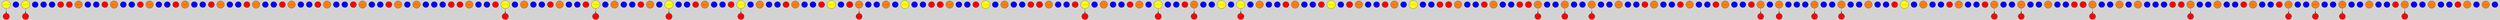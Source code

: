 digraph {
graph [pad="0.212,0.055" bgcolor=lightgray]
node [style=filled]
LS_w32_c0_r0_mem [shape="circle" width=0.5 fontsize=4 fillcolor="#ffff00" pos="0,0!"]
LS_w32_c0_r0_mem_inPinA [shape="circle" width=0.1 fontsize=1 fillcolor="#0000ff" pos="-0.6,0.6!"]
LS_w32_c0_r3_mem [shape="circle" width=0.5 fontsize=4 fillcolor="#ffff00" pos="0,9!"]
LS_w32_c0_r3_mem_inPinA [shape="circle" width=0.1 fontsize=1 fillcolor="#0000ff" pos="-0.6,9.6!"]
pe_w32_c1_r2_alu_inPinB [shape="circle" width=0.1 fontsize=1 fillcolor="#0000ff" pos="3.6,6.6!"]
pe_w32_c7_r4_alu_inPinB [shape="circle" width=0.1 fontsize=1 fillcolor="#0000ff" pos="21.6,12.6!"]
pe_w32_c7_r4_alu_outPinA [shape="circle" width=0.1 fontsize=1 fillcolor="#ff0000" pos="21,11!"]
pe_w32_c1_r2_alu_outPinA [shape="circle" width=0.1 fontsize=1 fillcolor="#ff0000" pos="3,5!"]
pe_w32_c7_r5_alu [shape="circle" width=0.5 fontsize=4 fillcolor="#ff7f0e" pos="21,15!"]
pe_w32_c7_r5_alu_inPinA [shape="circle" width=0.1 fontsize=1 fillcolor="#0000ff" pos="20.4,15.6!"]
pe_w32_c7_r5_alu_inPinB [shape="circle" width=0.1 fontsize=1 fillcolor="#0000ff" pos="21.6,15.6!"]
pe_w32_c7_r5_alu_outPinA [shape="circle" width=0.1 fontsize=1 fillcolor="#ff0000" pos="21,14!"]
pe_w32_c7_r6_alu [shape="circle" width=0.5 fontsize=4 fillcolor="#ff7f0e" pos="21,18!"]
pe_w32_c7_r6_alu_inPinA [shape="circle" width=0.1 fontsize=1 fillcolor="#0000ff" pos="20.4,18.6!"]
pe_w32_c7_r6_alu_inPinB [shape="circle" width=0.1 fontsize=1 fillcolor="#0000ff" pos="21.6,18.6!"]
pe_w32_c7_r6_alu_outPinA [shape="circle" width=0.1 fontsize=1 fillcolor="#ff0000" pos="21,17!"]
pe_w32_c7_r7_alu [shape="circle" width=0.5 fontsize=4 fillcolor="#ff7f0e" pos="21,21!"]
pe_w32_c7_r7_alu_inPinA [shape="circle" width=0.1 fontsize=1 fillcolor="#0000ff" pos="20.4,21.6!"]
pe_w32_c7_r7_alu_inPinB [shape="circle" width=0.1 fontsize=1 fillcolor="#0000ff" pos="21.6,21.6!"]
pe_w32_c7_r7_alu_outPinA [shape="circle" width=0.1 fontsize=1 fillcolor="#ff0000" pos="21,20!"]
pe_w32_c8_r0_alu [shape="circle" width=0.5 fontsize=4 fillcolor="#ff7f0e" pos="24,0!"]
pe_w32_c8_r0_alu_inPinA [shape="circle" width=0.1 fontsize=1 fillcolor="#0000ff" pos="23.4,0.6!"]
pe_w32_c8_r0_alu_inPinB [shape="circle" width=0.1 fontsize=1 fillcolor="#0000ff" pos="24.6,0.6!"]
pe_w32_c8_r0_alu_outPinA [shape="circle" width=0.1 fontsize=1 fillcolor="#ff0000" pos="24,-1!"]
pe_w32_c8_r1_alu [shape="circle" width=0.5 fontsize=4 fillcolor="#ff7f0e" pos="24,3!"]
pe_w32_c8_r1_alu_inPinA [shape="circle" width=0.1 fontsize=1 fillcolor="#0000ff" pos="23.4,3.6!"]
pe_w32_c8_r1_alu_inPinB [shape="circle" width=0.1 fontsize=1 fillcolor="#0000ff" pos="24.6,3.6!"]
pe_w32_c8_r1_alu_outPinA [shape="circle" width=0.1 fontsize=1 fillcolor="#ff0000" pos="24,2!"]
LS_w32_c0_r3_mem_outPinA [shape="circle" width=0.1 fontsize=1 fillcolor="#ff0000" pos="0,8!"]
pe_w32_c8_r2_alu [shape="circle" width=0.5 fontsize=4 fillcolor="#ff7f0e" pos="24,6!"]
pe_w32_c8_r2_alu_inPinA [shape="circle" width=0.1 fontsize=1 fillcolor="#0000ff" pos="23.4,6.6!"]
pe_w32_c8_r2_alu_inPinB [shape="circle" width=0.1 fontsize=1 fillcolor="#0000ff" pos="24.6,6.6!"]
pe_w32_c8_r2_alu_outPinA [shape="circle" width=0.1 fontsize=1 fillcolor="#ff0000" pos="24,5!"]
pe_w32_c8_r3_alu [shape="circle" width=0.5 fontsize=4 fillcolor="#ff7f0e" pos="24,9!"]
pe_w32_c8_r3_alu_inPinA [shape="circle" width=0.1 fontsize=1 fillcolor="#0000ff" pos="23.4,9.6!"]
pe_w32_c8_r3_alu_inPinB [shape="circle" width=0.1 fontsize=1 fillcolor="#0000ff" pos="24.6,9.6!"]
pe_w32_c8_r3_alu_outPinA [shape="circle" width=0.1 fontsize=1 fillcolor="#ff0000" pos="24,8!"]
pe_w32_c8_r4_alu [shape="circle" width=0.5 fontsize=4 fillcolor="#ff7f0e" pos="24,12!"]
pe_w32_c8_r4_alu_inPinA [shape="circle" width=0.1 fontsize=1 fillcolor="#0000ff" pos="23.4,12.6!"]
pe_w32_c8_r4_alu_inPinB [shape="circle" width=0.1 fontsize=1 fillcolor="#0000ff" pos="24.6,12.6!"]
pe_w32_c8_r4_alu_outPinA [shape="circle" width=0.1 fontsize=1 fillcolor="#ff0000" pos="24,11!"]
pe_w32_c8_r5_alu [shape="circle" width=0.5 fontsize=4 fillcolor="#ff7f0e" pos="24,15!"]
pe_w32_c8_r5_alu_inPinA [shape="circle" width=0.1 fontsize=1 fillcolor="#0000ff" pos="23.4,15.6!"]
pe_w32_c8_r5_alu_inPinB [shape="circle" width=0.1 fontsize=1 fillcolor="#0000ff" pos="24.6,15.6!"]
pe_w32_c8_r5_alu_outPinA [shape="circle" width=0.1 fontsize=1 fillcolor="#ff0000" pos="24,14!"]
pe_w32_c1_r3_alu [shape="circle" width=0.5 fontsize=4 fillcolor="#ff7f0e" pos="3,9!"]
pe_w32_c1_r3_alu_inPinA [shape="circle" width=0.1 fontsize=1 fillcolor="#0000ff" pos="2.4,9.6!"]
pe_w32_c8_r6_alu [shape="circle" width=0.5 fontsize=4 fillcolor="#ff7f0e" pos="24,18!"]
pe_w32_c8_r6_alu_inPinA [shape="circle" width=0.1 fontsize=1 fillcolor="#0000ff" pos="23.4,18.6!"]
pe_w32_c1_r3_alu_inPinB [shape="circle" width=0.1 fontsize=1 fillcolor="#0000ff" pos="3.6,9.6!"]
pe_w32_c8_r6_alu_inPinB [shape="circle" width=0.1 fontsize=1 fillcolor="#0000ff" pos="24.6,18.6!"]
pe_w32_c8_r6_alu_outPinA [shape="circle" width=0.1 fontsize=1 fillcolor="#ff0000" pos="24,17!"]
pe_w32_c1_r3_alu_outPinA [shape="circle" width=0.1 fontsize=1 fillcolor="#ff0000" pos="3,8!"]
pe_w32_c8_r7_alu [shape="circle" width=0.5 fontsize=4 fillcolor="#ff7f0e" pos="24,21!"]
pe_w32_c8_r7_alu_inPinA [shape="circle" width=0.1 fontsize=1 fillcolor="#0000ff" pos="23.4,21.6!"]
pe_w32_c8_r7_alu_inPinB [shape="circle" width=0.1 fontsize=1 fillcolor="#0000ff" pos="24.6,21.6!"]
pe_w32_c8_r7_alu_outPinA [shape="circle" width=0.1 fontsize=1 fillcolor="#ff0000" pos="24,20!"]
LS_w32_c0_r4_mem [shape="circle" width=0.5 fontsize=4 fillcolor="#ffff00" pos="0,12!"]
LS_w32_c0_r4_mem_inPinA [shape="circle" width=0.1 fontsize=1 fillcolor="#0000ff" pos="-0.6,12.6!"]
pe_w32_c1_r4_alu [shape="circle" width=0.5 fontsize=4 fillcolor="#ff7f0e" pos="3,12!"]
pe_w32_c1_r4_alu_inPinA [shape="circle" width=0.1 fontsize=1 fillcolor="#0000ff" pos="2.4,12.6!"]
pe_w32_c1_r4_alu_inPinB [shape="circle" width=0.1 fontsize=1 fillcolor="#0000ff" pos="3.6,12.6!"]
pe_w32_c1_r4_alu_outPinA [shape="circle" width=0.1 fontsize=1 fillcolor="#ff0000" pos="3,11!"]
LS_w32_c0_r4_mem_outPinA [shape="circle" width=0.1 fontsize=1 fillcolor="#ff0000" pos="0,11!"]
pe_w32_c1_r5_alu [shape="circle" width=0.5 fontsize=4 fillcolor="#ff7f0e" pos="3,15!"]
pe_w32_c1_r5_alu_inPinA [shape="circle" width=0.1 fontsize=1 fillcolor="#0000ff" pos="2.4,15.6!"]
pe_w32_c1_r5_alu_inPinB [shape="circle" width=0.1 fontsize=1 fillcolor="#0000ff" pos="3.6,15.6!"]
pe_w32_c1_r5_alu_outPinA [shape="circle" width=0.1 fontsize=1 fillcolor="#ff0000" pos="3,14!"]
LS_w32_c0_r5_mem [shape="circle" width=0.5 fontsize=4 fillcolor="#ffff00" pos="0,15!"]
LS_w32_c0_r5_mem_inPinA [shape="circle" width=0.1 fontsize=1 fillcolor="#0000ff" pos="-0.6,15.6!"]
LS_w32_c0_r5_mem_outPinA [shape="circle" width=0.1 fontsize=1 fillcolor="#ff0000" pos="0,14!"]
pe_w32_c1_r6_alu [shape="circle" width=0.5 fontsize=4 fillcolor="#ff7f0e" pos="3,18!"]
pe_w32_c1_r6_alu_inPinA [shape="circle" width=0.1 fontsize=1 fillcolor="#0000ff" pos="2.4,18.6!"]
pe_w32_c1_r6_alu_inPinB [shape="circle" width=0.1 fontsize=1 fillcolor="#0000ff" pos="3.6,18.6!"]
pe_w32_c1_r6_alu_outPinA [shape="circle" width=0.1 fontsize=1 fillcolor="#ff0000" pos="3,17!"]
pe_w32_c1_r7_alu [shape="circle" width=0.5 fontsize=4 fillcolor="#ff7f0e" pos="3,21!"]
pe_w32_c1_r7_alu_inPinA [shape="circle" width=0.1 fontsize=1 fillcolor="#0000ff" pos="2.4,21.6!"]
LS_w32_c0_r6_mem [shape="circle" width=0.5 fontsize=4 fillcolor="#ffff00" pos="0,18!"]
LS_w32_c0_r6_mem_inPinA [shape="circle" width=0.1 fontsize=1 fillcolor="#0000ff" pos="-0.6,18.6!"]
pe_w32_c1_r7_alu_inPinB [shape="circle" width=0.1 fontsize=1 fillcolor="#0000ff" pos="3.6,21.6!"]
pe_w32_c1_r7_alu_outPinA [shape="circle" width=0.1 fontsize=1 fillcolor="#ff0000" pos="3,20!"]
LS_w32_c0_r0_mem_outPinA [shape="circle" width=0.1 fontsize=1 fillcolor="#ff0000" pos="0,-1!"]
LS_w32_c0_r6_mem_outPinA [shape="circle" width=0.1 fontsize=1 fillcolor="#ff0000" pos="0,17!"]
pe_w32_c2_r0_alu [shape="circle" width=0.5 fontsize=4 fillcolor="#ff7f0e" pos="6,0!"]
pe_w32_c2_r0_alu_inPinA [shape="circle" width=0.1 fontsize=1 fillcolor="#0000ff" pos="5.4,0.6!"]
pe_w32_c2_r0_alu_inPinB [shape="circle" width=0.1 fontsize=1 fillcolor="#0000ff" pos="6.6,0.6!"]
pe_w32_c2_r0_alu_outPinA [shape="circle" width=0.1 fontsize=1 fillcolor="#ff0000" pos="6,-1!"]
LS_w32_c0_r7_mem [shape="circle" width=0.5 fontsize=4 fillcolor="#ffff00" pos="0,21!"]
LS_w32_c0_r7_mem_inPinA [shape="circle" width=0.1 fontsize=1 fillcolor="#0000ff" pos="-0.6,21.6!"]
pe_w32_c2_r1_alu [shape="circle" width=0.5 fontsize=4 fillcolor="#ff7f0e" pos="6,3!"]
pe_w32_c2_r1_alu_inPinA [shape="circle" width=0.1 fontsize=1 fillcolor="#0000ff" pos="5.4,3.6!"]
pe_w32_c2_r1_alu_inPinB [shape="circle" width=0.1 fontsize=1 fillcolor="#0000ff" pos="6.6,3.6!"]
pe_w32_c2_r1_alu_outPinA [shape="circle" width=0.1 fontsize=1 fillcolor="#ff0000" pos="6,2!"]
LS_w32_c0_r7_mem_outPinA [shape="circle" width=0.1 fontsize=1 fillcolor="#ff0000" pos="0,20!"]
pe_w32_c2_r2_alu [shape="circle" width=0.5 fontsize=4 fillcolor="#ff7f0e" pos="6,6!"]
pe_w32_c2_r2_alu_inPinA [shape="circle" width=0.1 fontsize=1 fillcolor="#0000ff" pos="5.4,6.6!"]
pe_w32_c2_r2_alu_inPinB [shape="circle" width=0.1 fontsize=1 fillcolor="#0000ff" pos="6.6,6.6!"]
pe_w32_c2_r2_alu_outPinA [shape="circle" width=0.1 fontsize=1 fillcolor="#ff0000" pos="6,5!"]
LS_w32_c9_r0_mem [shape="circle" width=0.5 fontsize=4 fillcolor="#ffff00" pos="27,0!"]
LS_w32_c9_r0_mem_inPinA [shape="circle" width=0.1 fontsize=1 fillcolor="#0000ff" pos="26.4,0.6!"]
LS_w32_c9_r0_mem_outPinA [shape="circle" width=0.1 fontsize=1 fillcolor="#ff0000" pos="27,-1!"]
pe_w32_c2_r3_alu [shape="circle" width=0.5 fontsize=4 fillcolor="#ff7f0e" pos="6,9!"]
pe_w32_c2_r3_alu_inPinA [shape="circle" width=0.1 fontsize=1 fillcolor="#0000ff" pos="5.4,9.6!"]
pe_w32_c2_r3_alu_inPinB [shape="circle" width=0.1 fontsize=1 fillcolor="#0000ff" pos="6.6,9.6!"]
pe_w32_c2_r3_alu_outPinA [shape="circle" width=0.1 fontsize=1 fillcolor="#ff0000" pos="6,8!"]
pe_w32_c2_r4_alu [shape="circle" width=0.5 fontsize=4 fillcolor="#ff7f0e" pos="6,12!"]
pe_w32_c2_r4_alu_inPinA [shape="circle" width=0.1 fontsize=1 fillcolor="#0000ff" pos="5.4,12.6!"]
LS_w32_c9_r1_mem [shape="circle" width=0.5 fontsize=4 fillcolor="#ffff00" pos="27,3!"]
LS_w32_c9_r1_mem_inPinA [shape="circle" width=0.1 fontsize=1 fillcolor="#0000ff" pos="26.4,3.6!"]
pe_w32_c2_r4_alu_inPinB [shape="circle" width=0.1 fontsize=1 fillcolor="#0000ff" pos="6.6,12.6!"]
pe_w32_c2_r4_alu_outPinA [shape="circle" width=0.1 fontsize=1 fillcolor="#ff0000" pos="6,11!"]
LS_w32_c9_r1_mem_outPinA [shape="circle" width=0.1 fontsize=1 fillcolor="#ff0000" pos="27,2!"]
pe_w32_c2_r5_alu [shape="circle" width=0.5 fontsize=4 fillcolor="#ff7f0e" pos="6,15!"]
pe_w32_c2_r5_alu_inPinA [shape="circle" width=0.1 fontsize=1 fillcolor="#0000ff" pos="5.4,15.6!"]
pe_w32_c2_r5_alu_inPinB [shape="circle" width=0.1 fontsize=1 fillcolor="#0000ff" pos="6.6,15.6!"]
pe_w32_c2_r5_alu_outPinA [shape="circle" width=0.1 fontsize=1 fillcolor="#ff0000" pos="6,14!"]
LS_w32_c9_r2_mem [shape="circle" width=0.5 fontsize=4 fillcolor="#ffff00" pos="27,6!"]
LS_w32_c9_r2_mem_inPinA [shape="circle" width=0.1 fontsize=1 fillcolor="#0000ff" pos="26.4,6.6!"]
pe_w32_c2_r6_alu [shape="circle" width=0.5 fontsize=4 fillcolor="#ff7f0e" pos="6,18!"]
pe_w32_c2_r6_alu_inPinA [shape="circle" width=0.1 fontsize=1 fillcolor="#0000ff" pos="5.4,18.6!"]
pe_w32_c2_r6_alu_inPinB [shape="circle" width=0.1 fontsize=1 fillcolor="#0000ff" pos="6.6,18.6!"]
pe_w32_c2_r6_alu_outPinA [shape="circle" width=0.1 fontsize=1 fillcolor="#ff0000" pos="6,17!"]
LS_w32_c9_r2_mem_outPinA [shape="circle" width=0.1 fontsize=1 fillcolor="#ff0000" pos="27,5!"]
pe_w32_c2_r7_alu [shape="circle" width=0.5 fontsize=4 fillcolor="#ff7f0e" pos="6,21!"]
pe_w32_c2_r7_alu_inPinA [shape="circle" width=0.1 fontsize=1 fillcolor="#0000ff" pos="5.4,21.6!"]
pe_w32_c2_r7_alu_inPinB [shape="circle" width=0.1 fontsize=1 fillcolor="#0000ff" pos="6.6,21.6!"]
pe_w32_c2_r7_alu_outPinA [shape="circle" width=0.1 fontsize=1 fillcolor="#ff0000" pos="6,20!"]
LS_w32_c9_r3_mem [shape="circle" width=0.5 fontsize=4 fillcolor="#ffff00" pos="27,9!"]
LS_w32_c9_r3_mem_inPinA [shape="circle" width=0.1 fontsize=1 fillcolor="#0000ff" pos="26.4,9.6!"]
LS_w32_c9_r3_mem_outPinA [shape="circle" width=0.1 fontsize=1 fillcolor="#ff0000" pos="27,8!"]
pe_w32_c3_r0_alu [shape="circle" width=0.5 fontsize=4 fillcolor="#ff7f0e" pos="9,0!"]
pe_w32_c3_r0_alu_inPinA [shape="circle" width=0.1 fontsize=1 fillcolor="#0000ff" pos="8.4,0.6!"]
pe_w32_c3_r0_alu_inPinB [shape="circle" width=0.1 fontsize=1 fillcolor="#0000ff" pos="9.6,0.6!"]
pe_w32_c3_r0_alu_outPinA [shape="circle" width=0.1 fontsize=1 fillcolor="#ff0000" pos="9,-1!"]
pe_w32_c3_r1_alu [shape="circle" width=0.5 fontsize=4 fillcolor="#ff7f0e" pos="9,3!"]
pe_w32_c3_r1_alu_inPinA [shape="circle" width=0.1 fontsize=1 fillcolor="#0000ff" pos="8.4,3.6!"]
LS_w32_c9_r4_mem [shape="circle" width=0.5 fontsize=4 fillcolor="#ffff00" pos="27,12!"]
LS_w32_c9_r4_mem_inPinA [shape="circle" width=0.1 fontsize=1 fillcolor="#0000ff" pos="26.4,12.6!"]
pe_w32_c3_r1_alu_inPinB [shape="circle" width=0.1 fontsize=1 fillcolor="#0000ff" pos="9.6,3.6!"]
pe_w32_c3_r1_alu_outPinA [shape="circle" width=0.1 fontsize=1 fillcolor="#ff0000" pos="9,2!"]
LS_w32_c9_r4_mem_outPinA [shape="circle" width=0.1 fontsize=1 fillcolor="#ff0000" pos="27,11!"]
pe_w32_c3_r2_alu [shape="circle" width=0.5 fontsize=4 fillcolor="#ff7f0e" pos="9,6!"]
pe_w32_c3_r2_alu_inPinA [shape="circle" width=0.1 fontsize=1 fillcolor="#0000ff" pos="8.4,6.6!"]
pe_w32_c3_r2_alu_inPinB [shape="circle" width=0.1 fontsize=1 fillcolor="#0000ff" pos="9.6,6.6!"]
pe_w32_c3_r2_alu_outPinA [shape="circle" width=0.1 fontsize=1 fillcolor="#ff0000" pos="9,5!"]
LS_w32_c0_r1_mem [shape="circle" width=0.5 fontsize=4 fillcolor="#ffff00" pos="0,3!"]
LS_w32_c0_r1_mem_inPinA [shape="circle" width=0.1 fontsize=1 fillcolor="#0000ff" pos="-0.6,3.6!"]
LS_w32_c9_r5_mem [shape="circle" width=0.5 fontsize=4 fillcolor="#ffff00" pos="27,15!"]
LS_w32_c9_r5_mem_inPinA [shape="circle" width=0.1 fontsize=1 fillcolor="#0000ff" pos="26.4,15.6!"]
pe_w32_c3_r3_alu [shape="circle" width=0.5 fontsize=4 fillcolor="#ff7f0e" pos="9,9!"]
pe_w32_c3_r3_alu_inPinA [shape="circle" width=0.1 fontsize=1 fillcolor="#0000ff" pos="8.4,9.6!"]
pe_w32_c3_r3_alu_inPinB [shape="circle" width=0.1 fontsize=1 fillcolor="#0000ff" pos="9.6,9.6!"]
pe_w32_c3_r3_alu_outPinA [shape="circle" width=0.1 fontsize=1 fillcolor="#ff0000" pos="9,8!"]
LS_w32_c9_r5_mem_outPinA [shape="circle" width=0.1 fontsize=1 fillcolor="#ff0000" pos="27,14!"]
pe_w32_c3_r4_alu [shape="circle" width=0.5 fontsize=4 fillcolor="#ff7f0e" pos="9,12!"]
pe_w32_c3_r4_alu_inPinA [shape="circle" width=0.1 fontsize=1 fillcolor="#0000ff" pos="8.4,12.6!"]
pe_w32_c3_r4_alu_inPinB [shape="circle" width=0.1 fontsize=1 fillcolor="#0000ff" pos="9.6,12.6!"]
pe_w32_c3_r4_alu_outPinA [shape="circle" width=0.1 fontsize=1 fillcolor="#ff0000" pos="9,11!"]
LS_w32_c9_r6_mem [shape="circle" width=0.5 fontsize=4 fillcolor="#ffff00" pos="27,18!"]
LS_w32_c9_r6_mem_inPinA [shape="circle" width=0.1 fontsize=1 fillcolor="#0000ff" pos="26.4,18.6!"]
LS_w32_c9_r6_mem_outPinA [shape="circle" width=0.1 fontsize=1 fillcolor="#ff0000" pos="27,17!"]
pe_w32_c3_r5_alu [shape="circle" width=0.5 fontsize=4 fillcolor="#ff7f0e" pos="9,15!"]
pe_w32_c3_r5_alu_inPinA [shape="circle" width=0.1 fontsize=1 fillcolor="#0000ff" pos="8.4,15.6!"]
pe_w32_c3_r5_alu_inPinB [shape="circle" width=0.1 fontsize=1 fillcolor="#0000ff" pos="9.6,15.6!"]
pe_w32_c3_r5_alu_outPinA [shape="circle" width=0.1 fontsize=1 fillcolor="#ff0000" pos="9,14!"]
pe_w32_c3_r6_alu [shape="circle" width=0.5 fontsize=4 fillcolor="#ff7f0e" pos="9,18!"]
pe_w32_c3_r6_alu_inPinA [shape="circle" width=0.1 fontsize=1 fillcolor="#0000ff" pos="8.4,18.6!"]
LS_w32_c9_r7_mem [shape="circle" width=0.5 fontsize=4 fillcolor="#ffff00" pos="27,21!"]
LS_w32_c9_r7_mem_inPinA [shape="circle" width=0.1 fontsize=1 fillcolor="#0000ff" pos="26.4,21.6!"]
pe_w32_c3_r6_alu_inPinB [shape="circle" width=0.1 fontsize=1 fillcolor="#0000ff" pos="9.6,18.6!"]
pe_w32_c3_r6_alu_outPinA [shape="circle" width=0.1 fontsize=1 fillcolor="#ff0000" pos="9,17!"]
LS_w32_c9_r7_mem_outPinA [shape="circle" width=0.1 fontsize=1 fillcolor="#ff0000" pos="27,20!"]
pe_w32_c3_r7_alu [shape="circle" width=0.5 fontsize=4 fillcolor="#ff7f0e" pos="9,21!"]
pe_w32_c3_r7_alu_inPinA [shape="circle" width=0.1 fontsize=1 fillcolor="#0000ff" pos="8.4,21.6!"]
pe_w32_c3_r7_alu_inPinB [shape="circle" width=0.1 fontsize=1 fillcolor="#0000ff" pos="9.6,21.6!"]
pe_w32_c3_r7_alu_outPinA [shape="circle" width=0.1 fontsize=1 fillcolor="#ff0000" pos="9,20!"]
pe_w32_c4_r0_alu [shape="circle" width=0.5 fontsize=4 fillcolor="#ff7f0e" pos="12,0!"]
pe_w32_c4_r0_alu_inPinA [shape="circle" width=0.1 fontsize=1 fillcolor="#0000ff" pos="11.4,0.6!"]
pe_w32_c4_r0_alu_inPinB [shape="circle" width=0.1 fontsize=1 fillcolor="#0000ff" pos="12.6,0.6!"]
pe_w32_c4_r0_alu_outPinA [shape="circle" width=0.1 fontsize=1 fillcolor="#ff0000" pos="12,-1!"]
LS_w32_c0_r1_mem_outPinA [shape="circle" width=0.1 fontsize=1 fillcolor="#ff0000" pos="0,2!"]
pe_w32_c4_r1_alu [shape="circle" width=0.5 fontsize=4 fillcolor="#ff7f0e" pos="12,3!"]
pe_w32_c4_r1_alu_inPinA [shape="circle" width=0.1 fontsize=1 fillcolor="#0000ff" pos="11.4,3.6!"]
pe_w32_c4_r1_alu_inPinB [shape="circle" width=0.1 fontsize=1 fillcolor="#0000ff" pos="12.6,3.6!"]
pe_w32_c4_r1_alu_outPinA [shape="circle" width=0.1 fontsize=1 fillcolor="#ff0000" pos="12,2!"]
pe_w32_c4_r2_alu [shape="circle" width=0.5 fontsize=4 fillcolor="#ff7f0e" pos="12,6!"]
pe_w32_c4_r2_alu_inPinA [shape="circle" width=0.1 fontsize=1 fillcolor="#0000ff" pos="11.4,6.6!"]
pe_w32_c4_r2_alu_inPinB [shape="circle" width=0.1 fontsize=1 fillcolor="#0000ff" pos="12.6,6.6!"]
pe_w32_c4_r2_alu_outPinA [shape="circle" width=0.1 fontsize=1 fillcolor="#ff0000" pos="12,5!"]
pe_w32_c4_r3_alu [shape="circle" width=0.5 fontsize=4 fillcolor="#ff7f0e" pos="12,9!"]
pe_w32_c4_r3_alu_inPinA [shape="circle" width=0.1 fontsize=1 fillcolor="#0000ff" pos="11.4,9.6!"]
pe_w32_c4_r3_alu_inPinB [shape="circle" width=0.1 fontsize=1 fillcolor="#0000ff" pos="12.6,9.6!"]
pe_w32_c4_r3_alu_outPinA [shape="circle" width=0.1 fontsize=1 fillcolor="#ff0000" pos="12,8!"]
pe_w32_c4_r4_alu [shape="circle" width=0.5 fontsize=4 fillcolor="#ff7f0e" pos="12,12!"]
pe_w32_c4_r4_alu_inPinA [shape="circle" width=0.1 fontsize=1 fillcolor="#0000ff" pos="11.4,12.6!"]
pe_w32_c4_r4_alu_inPinB [shape="circle" width=0.1 fontsize=1 fillcolor="#0000ff" pos="12.6,12.6!"]
pe_w32_c4_r4_alu_outPinA [shape="circle" width=0.1 fontsize=1 fillcolor="#ff0000" pos="12,11!"]
pe_w32_c4_r5_alu [shape="circle" width=0.5 fontsize=4 fillcolor="#ff7f0e" pos="12,15!"]
pe_w32_c4_r5_alu_inPinA [shape="circle" width=0.1 fontsize=1 fillcolor="#0000ff" pos="11.4,15.6!"]
pe_w32_c4_r5_alu_inPinB [shape="circle" width=0.1 fontsize=1 fillcolor="#0000ff" pos="12.6,15.6!"]
pe_w32_c4_r5_alu_outPinA [shape="circle" width=0.1 fontsize=1 fillcolor="#ff0000" pos="12,14!"]
pe_w32_c4_r6_alu [shape="circle" width=0.5 fontsize=4 fillcolor="#ff7f0e" pos="12,18!"]
pe_w32_c4_r6_alu_inPinA [shape="circle" width=0.1 fontsize=1 fillcolor="#0000ff" pos="11.4,18.6!"]
pe_w32_c4_r6_alu_inPinB [shape="circle" width=0.1 fontsize=1 fillcolor="#0000ff" pos="12.6,18.6!"]
pe_w32_c4_r6_alu_outPinA [shape="circle" width=0.1 fontsize=1 fillcolor="#ff0000" pos="12,17!"]
pe_w32_c4_r7_alu [shape="circle" width=0.5 fontsize=4 fillcolor="#ff7f0e" pos="12,21!"]
pe_w32_c4_r7_alu_inPinA [shape="circle" width=0.1 fontsize=1 fillcolor="#0000ff" pos="11.4,21.6!"]
pe_w32_c4_r7_alu_inPinB [shape="circle" width=0.1 fontsize=1 fillcolor="#0000ff" pos="12.6,21.6!"]
pe_w32_c4_r7_alu_outPinA [shape="circle" width=0.1 fontsize=1 fillcolor="#ff0000" pos="12,20!"]
pe_w32_c1_r0_alu [shape="circle" width=0.5 fontsize=4 fillcolor="#ff7f0e" pos="3,0!"]
pe_w32_c1_r0_alu_inPinA [shape="circle" width=0.1 fontsize=1 fillcolor="#0000ff" pos="2.4,0.6!"]
pe_w32_c5_r0_alu [shape="circle" width=0.5 fontsize=4 fillcolor="#ff7f0e" pos="15,0!"]
pe_w32_c5_r0_alu_inPinA [shape="circle" width=0.1 fontsize=1 fillcolor="#0000ff" pos="14.4,0.6!"]
pe_w32_c1_r0_alu_inPinB [shape="circle" width=0.1 fontsize=1 fillcolor="#0000ff" pos="3.6,0.6!"]
pe_w32_c5_r0_alu_inPinB [shape="circle" width=0.1 fontsize=1 fillcolor="#0000ff" pos="15.6,0.6!"]
pe_w32_c5_r0_alu_outPinA [shape="circle" width=0.1 fontsize=1 fillcolor="#ff0000" pos="15,-1!"]
pe_w32_c1_r0_alu_outPinA [shape="circle" width=0.1 fontsize=1 fillcolor="#ff0000" pos="3,-1!"]
pe_w32_c5_r1_alu [shape="circle" width=0.5 fontsize=4 fillcolor="#ff7f0e" pos="15,3!"]
pe_w32_c5_r1_alu_inPinA [shape="circle" width=0.1 fontsize=1 fillcolor="#0000ff" pos="14.4,3.6!"]
pe_w32_c5_r1_alu_inPinB [shape="circle" width=0.1 fontsize=1 fillcolor="#0000ff" pos="15.6,3.6!"]
pe_w32_c5_r1_alu_outPinA [shape="circle" width=0.1 fontsize=1 fillcolor="#ff0000" pos="15,2!"]
pe_w32_c5_r2_alu [shape="circle" width=0.5 fontsize=4 fillcolor="#ff7f0e" pos="15,6!"]
pe_w32_c5_r2_alu_inPinA [shape="circle" width=0.1 fontsize=1 fillcolor="#0000ff" pos="14.4,6.6!"]
pe_w32_c5_r2_alu_inPinB [shape="circle" width=0.1 fontsize=1 fillcolor="#0000ff" pos="15.6,6.6!"]
pe_w32_c5_r2_alu_outPinA [shape="circle" width=0.1 fontsize=1 fillcolor="#ff0000" pos="15,5!"]
pe_w32_c5_r3_alu [shape="circle" width=0.5 fontsize=4 fillcolor="#ff7f0e" pos="15,9!"]
pe_w32_c5_r3_alu_inPinA [shape="circle" width=0.1 fontsize=1 fillcolor="#0000ff" pos="14.4,9.6!"]
pe_w32_c5_r3_alu_inPinB [shape="circle" width=0.1 fontsize=1 fillcolor="#0000ff" pos="15.6,9.6!"]
pe_w32_c5_r3_alu_outPinA [shape="circle" width=0.1 fontsize=1 fillcolor="#ff0000" pos="15,8!"]
LS_w32_c0_r2_mem [shape="circle" width=0.5 fontsize=4 fillcolor="#ffff00" pos="0,6!"]
LS_w32_c0_r2_mem_inPinA [shape="circle" width=0.1 fontsize=1 fillcolor="#0000ff" pos="-0.6,6.6!"]
pe_w32_c5_r4_alu [shape="circle" width=0.5 fontsize=4 fillcolor="#ff7f0e" pos="15,12!"]
pe_w32_c5_r4_alu_inPinA [shape="circle" width=0.1 fontsize=1 fillcolor="#0000ff" pos="14.4,12.6!"]
pe_w32_c5_r4_alu_inPinB [shape="circle" width=0.1 fontsize=1 fillcolor="#0000ff" pos="15.6,12.6!"]
pe_w32_c5_r4_alu_outPinA [shape="circle" width=0.1 fontsize=1 fillcolor="#ff0000" pos="15,11!"]
pe_w32_c5_r5_alu [shape="circle" width=0.5 fontsize=4 fillcolor="#ff7f0e" pos="15,15!"]
pe_w32_c5_r5_alu_inPinA [shape="circle" width=0.1 fontsize=1 fillcolor="#0000ff" pos="14.4,15.6!"]
pe_w32_c5_r5_alu_inPinB [shape="circle" width=0.1 fontsize=1 fillcolor="#0000ff" pos="15.6,15.6!"]
pe_w32_c5_r5_alu_outPinA [shape="circle" width=0.1 fontsize=1 fillcolor="#ff0000" pos="15,14!"]
pe_w32_c5_r6_alu [shape="circle" width=0.5 fontsize=4 fillcolor="#ff7f0e" pos="15,18!"]
pe_w32_c5_r6_alu_inPinA [shape="circle" width=0.1 fontsize=1 fillcolor="#0000ff" pos="14.4,18.6!"]
pe_w32_c5_r6_alu_inPinB [shape="circle" width=0.1 fontsize=1 fillcolor="#0000ff" pos="15.6,18.6!"]
pe_w32_c5_r6_alu_outPinA [shape="circle" width=0.1 fontsize=1 fillcolor="#ff0000" pos="15,17!"]
pe_w32_c5_r7_alu [shape="circle" width=0.5 fontsize=4 fillcolor="#ff7f0e" pos="15,21!"]
pe_w32_c5_r7_alu_inPinA [shape="circle" width=0.1 fontsize=1 fillcolor="#0000ff" pos="14.4,21.6!"]
pe_w32_c5_r7_alu_inPinB [shape="circle" width=0.1 fontsize=1 fillcolor="#0000ff" pos="15.6,21.6!"]
pe_w32_c5_r7_alu_outPinA [shape="circle" width=0.1 fontsize=1 fillcolor="#ff0000" pos="15,20!"]
pe_w32_c6_r0_alu [shape="circle" width=0.5 fontsize=4 fillcolor="#ff7f0e" pos="18,0!"]
pe_w32_c6_r0_alu_inPinA [shape="circle" width=0.1 fontsize=1 fillcolor="#0000ff" pos="17.4,0.6!"]
pe_w32_c6_r0_alu_inPinB [shape="circle" width=0.1 fontsize=1 fillcolor="#0000ff" pos="18.6,0.6!"]
pe_w32_c6_r0_alu_outPinA [shape="circle" width=0.1 fontsize=1 fillcolor="#ff0000" pos="18,-1!"]
LS_w32_c0_r2_mem_outPinA [shape="circle" width=0.1 fontsize=1 fillcolor="#ff0000" pos="0,5!"]
pe_w32_c6_r1_alu [shape="circle" width=0.5 fontsize=4 fillcolor="#ff7f0e" pos="18,3!"]
pe_w32_c6_r1_alu_inPinA [shape="circle" width=0.1 fontsize=1 fillcolor="#0000ff" pos="17.4,3.6!"]
pe_w32_c6_r1_alu_inPinB [shape="circle" width=0.1 fontsize=1 fillcolor="#0000ff" pos="18.6,3.6!"]
pe_w32_c6_r1_alu_outPinA [shape="circle" width=0.1 fontsize=1 fillcolor="#ff0000" pos="18,2!"]
pe_w32_c1_r1_alu [shape="circle" width=0.5 fontsize=4 fillcolor="#ff7f0e" pos="3,3!"]
pe_w32_c1_r1_alu_inPinA [shape="circle" width=0.1 fontsize=1 fillcolor="#0000ff" pos="2.4,3.6!"]
pe_w32_c6_r2_alu [shape="circle" width=0.5 fontsize=4 fillcolor="#ff7f0e" pos="18,6!"]
pe_w32_c6_r2_alu_inPinA [shape="circle" width=0.1 fontsize=1 fillcolor="#0000ff" pos="17.4,6.6!"]
pe_w32_c1_r1_alu_inPinB [shape="circle" width=0.1 fontsize=1 fillcolor="#0000ff" pos="3.6,3.6!"]
pe_w32_c6_r2_alu_inPinB [shape="circle" width=0.1 fontsize=1 fillcolor="#0000ff" pos="18.6,6.6!"]
pe_w32_c6_r2_alu_outPinA [shape="circle" width=0.1 fontsize=1 fillcolor="#ff0000" pos="18,5!"]
pe_w32_c1_r1_alu_outPinA [shape="circle" width=0.1 fontsize=1 fillcolor="#ff0000" pos="3,2!"]
pe_w32_c6_r3_alu [shape="circle" width=0.5 fontsize=4 fillcolor="#ff7f0e" pos="18,9!"]
pe_w32_c6_r3_alu_inPinA [shape="circle" width=0.1 fontsize=1 fillcolor="#0000ff" pos="17.4,9.6!"]
pe_w32_c6_r3_alu_inPinB [shape="circle" width=0.1 fontsize=1 fillcolor="#0000ff" pos="18.6,9.6!"]
pe_w32_c6_r3_alu_outPinA [shape="circle" width=0.1 fontsize=1 fillcolor="#ff0000" pos="18,8!"]
pe_w32_c6_r4_alu [shape="circle" width=0.5 fontsize=4 fillcolor="#ff7f0e" pos="18,12!"]
pe_w32_c6_r4_alu_inPinA [shape="circle" width=0.1 fontsize=1 fillcolor="#0000ff" pos="17.4,12.6!"]
pe_w32_c6_r4_alu_inPinB [shape="circle" width=0.1 fontsize=1 fillcolor="#0000ff" pos="18.6,12.6!"]
pe_w32_c6_r4_alu_outPinA [shape="circle" width=0.1 fontsize=1 fillcolor="#ff0000" pos="18,11!"]
pe_w32_c6_r5_alu [shape="circle" width=0.5 fontsize=4 fillcolor="#ff7f0e" pos="18,15!"]
pe_w32_c6_r5_alu_inPinA [shape="circle" width=0.1 fontsize=1 fillcolor="#0000ff" pos="17.4,15.6!"]
pe_w32_c6_r5_alu_inPinB [shape="circle" width=0.1 fontsize=1 fillcolor="#0000ff" pos="18.6,15.6!"]
pe_w32_c6_r5_alu_outPinA [shape="circle" width=0.1 fontsize=1 fillcolor="#ff0000" pos="18,14!"]
pe_w32_c6_r6_alu [shape="circle" width=0.5 fontsize=4 fillcolor="#ff7f0e" pos="18,18!"]
pe_w32_c6_r6_alu_inPinA [shape="circle" width=0.1 fontsize=1 fillcolor="#0000ff" pos="17.4,18.6!"]
pe_w32_c6_r6_alu_inPinB [shape="circle" width=0.1 fontsize=1 fillcolor="#0000ff" pos="18.6,18.6!"]
pe_w32_c6_r6_alu_outPinA [shape="circle" width=0.1 fontsize=1 fillcolor="#ff0000" pos="18,17!"]
pe_w32_c6_r7_alu [shape="circle" width=0.5 fontsize=4 fillcolor="#ff7f0e" pos="18,21!"]
pe_w32_c6_r7_alu_inPinA [shape="circle" width=0.1 fontsize=1 fillcolor="#0000ff" pos="17.4,21.6!"]
pe_w32_c6_r7_alu_inPinB [shape="circle" width=0.1 fontsize=1 fillcolor="#0000ff" pos="18.6,21.6!"]
pe_w32_c6_r7_alu_outPinA [shape="circle" width=0.1 fontsize=1 fillcolor="#ff0000" pos="18,20!"]
pe_w32_c7_r0_alu [shape="circle" width=0.5 fontsize=4 fillcolor="#ff7f0e" pos="21,0!"]
pe_w32_c7_r0_alu_inPinA [shape="circle" width=0.1 fontsize=1 fillcolor="#0000ff" pos="20.4,0.6!"]
pe_w32_c7_r0_alu_inPinB [shape="circle" width=0.1 fontsize=1 fillcolor="#0000ff" pos="21.6,0.6!"]
pe_w32_c7_r0_alu_outPinA [shape="circle" width=0.1 fontsize=1 fillcolor="#ff0000" pos="21,-1!"]
pe_w32_c7_r1_alu [shape="circle" width=0.5 fontsize=4 fillcolor="#ff7f0e" pos="21,3!"]
pe_w32_c7_r1_alu_inPinA [shape="circle" width=0.1 fontsize=1 fillcolor="#0000ff" pos="20.4,3.6!"]
pe_w32_c7_r1_alu_inPinB [shape="circle" width=0.1 fontsize=1 fillcolor="#0000ff" pos="21.6,3.6!"]
pe_w32_c7_r1_alu_outPinA [shape="circle" width=0.1 fontsize=1 fillcolor="#ff0000" pos="21,2!"]
pe_w32_c7_r2_alu [shape="circle" width=0.5 fontsize=4 fillcolor="#ff7f0e" pos="21,6!"]
pe_w32_c7_r2_alu_inPinA [shape="circle" width=0.1 fontsize=1 fillcolor="#0000ff" pos="20.4,6.6!"]
pe_w32_c7_r2_alu_inPinB [shape="circle" width=0.1 fontsize=1 fillcolor="#0000ff" pos="21.6,6.6!"]
pe_w32_c7_r2_alu_outPinA [shape="circle" width=0.1 fontsize=1 fillcolor="#ff0000" pos="21,5!"]
pe_w32_c7_r3_alu [shape="circle" width=0.5 fontsize=4 fillcolor="#ff7f0e" pos="21,9!"]
pe_w32_c7_r3_alu_inPinA [shape="circle" width=0.1 fontsize=1 fillcolor="#0000ff" pos="20.4,9.6!"]
pe_w32_c7_r3_alu_inPinB [shape="circle" width=0.1 fontsize=1 fillcolor="#0000ff" pos="21.6,9.6!"]
pe_w32_c7_r3_alu_outPinA [shape="circle" width=0.1 fontsize=1 fillcolor="#ff0000" pos="21,8!"]
pe_w32_c1_r2_alu [shape="circle" width=0.5 fontsize=4 fillcolor="#ff7f0e" pos="3,6!"]
pe_w32_c1_r2_alu_inPinA [shape="circle" width=0.1 fontsize=1 fillcolor="#0000ff" pos="2.4,6.6!"]
pe_w32_c7_r4_alu [shape="circle" width=0.5 fontsize=4 fillcolor="#ff7f0e" pos="21,12!"]
pe_w32_c7_r4_alu_inPinA [shape="circle" width=0.1 fontsize=1 fillcolor="#0000ff" pos="20.4,12.6!"]
pe_w32_c5_r2_alu -> pe_w32_c5_r2_alu_outPinA
pe_w32_c3_r2_alu -> pe_w32_c3_r2_alu_outPinA
pe_w32_c6_r3_alu -> pe_w32_c6_r3_alu_outPinA
pe_w32_c4_r3_alu -> pe_w32_c4_r3_alu_outPinA
pe_w32_c5_r1_alu -> pe_w32_c5_r1_alu_outPinA
pe_w32_c2_r3_alu -> pe_w32_c2_r3_alu_outPinA
pe_w32_c6_r6_alu -> pe_w32_c6_r6_alu_outPinA
pe_w32_c4_r2_alu -> pe_w32_c4_r2_alu_outPinA
pe_w32_c6_r7_alu -> pe_w32_c6_r7_alu_outPinA
pe_w32_c4_r1_alu -> pe_w32_c4_r1_alu_outPinA
pe_w32_c6_r1_alu -> pe_w32_c6_r1_alu_outPinA
pe_w32_c7_r0_alu -> pe_w32_c7_r0_alu_outPinA
pe_w32_c7_r2_alu -> pe_w32_c7_r2_alu_outPinA
pe_w32_c5_r7_alu -> pe_w32_c5_r7_alu_outPinA
pe_w32_c1_r0_alu -> pe_w32_c1_r0_alu_outPinA
pe_w32_c5_r6_alu -> pe_w32_c5_r6_alu_outPinA
pe_w32_c5_r0_alu -> pe_w32_c5_r0_alu_outPinA
LS_w32_c0_r4_mem -> LS_w32_c0_r4_mem_outPinA
LS_w32_c9_r5_mem -> LS_w32_c9_r5_mem_outPinA
LS_w32_c0_r3_mem -> LS_w32_c0_r3_mem_outPinA
LS_w32_c0_r5_mem -> LS_w32_c0_r5_mem_outPinA
LS_w32_c0_r6_mem -> LS_w32_c0_r6_mem_outPinA
LS_w32_c0_r7_mem -> LS_w32_c0_r7_mem_outPinA
LS_w32_c9_r4_mem -> LS_w32_c9_r4_mem_outPinA
LS_w32_c0_r0_mem -> LS_w32_c0_r0_mem_outPinA
LS_w32_c9_r3_mem -> LS_w32_c9_r3_mem_outPinA
}
